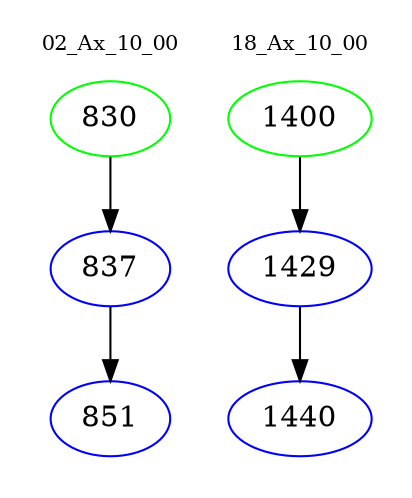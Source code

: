 digraph{
subgraph cluster_0 {
color = white
label = "02_Ax_10_00";
fontsize=10;
T0_830 [label="830", color="green"]
T0_830 -> T0_837 [color="black"]
T0_837 [label="837", color="blue"]
T0_837 -> T0_851 [color="black"]
T0_851 [label="851", color="blue"]
}
subgraph cluster_1 {
color = white
label = "18_Ax_10_00";
fontsize=10;
T1_1400 [label="1400", color="green"]
T1_1400 -> T1_1429 [color="black"]
T1_1429 [label="1429", color="blue"]
T1_1429 -> T1_1440 [color="black"]
T1_1440 [label="1440", color="blue"]
}
}

